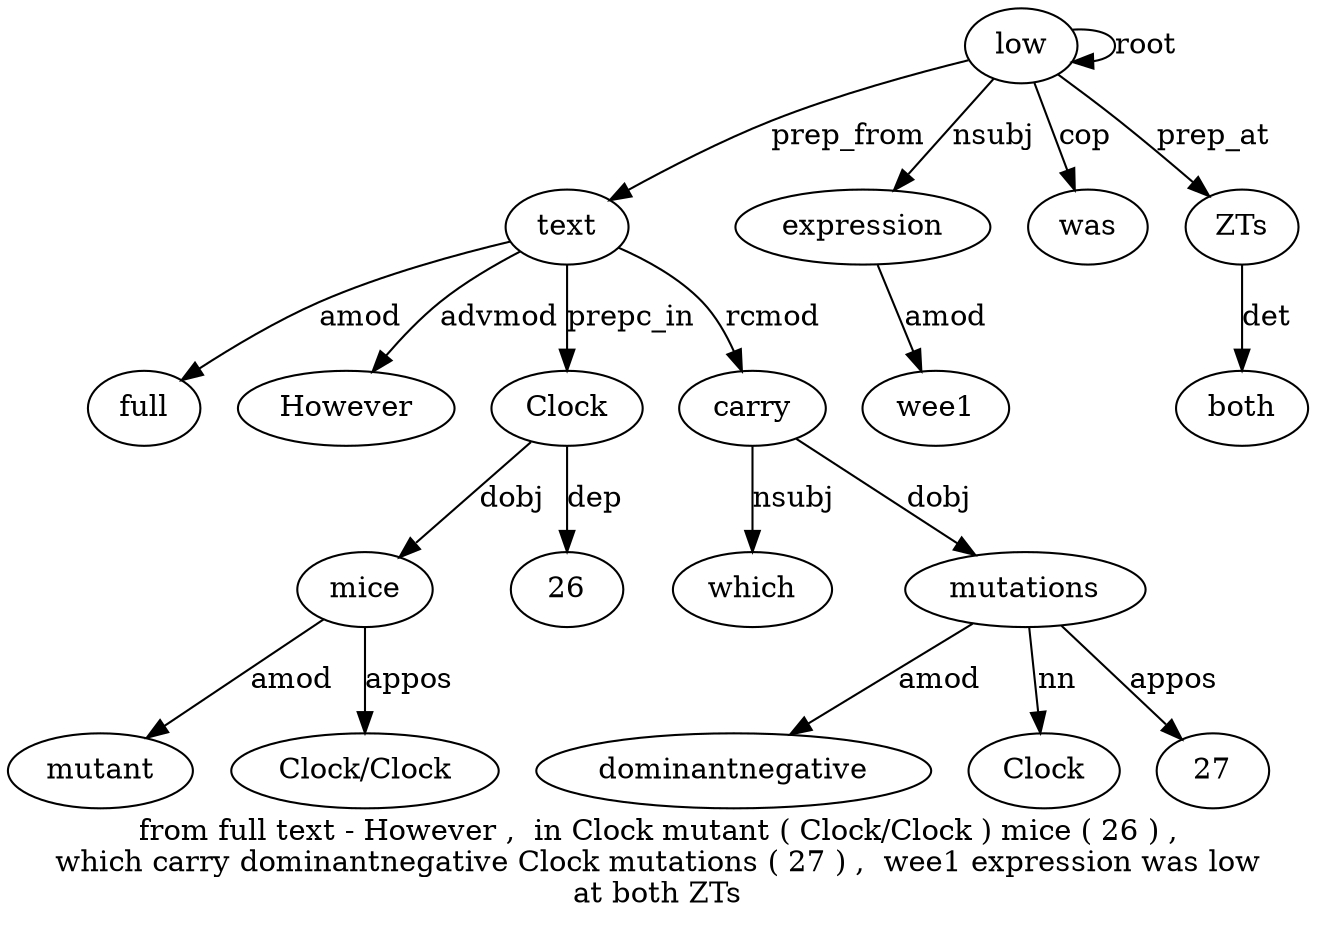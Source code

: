 digraph "from full text - However ,  in Clock mutant ( Clock/Clock ) mice ( 26 ) ,  which carry dominantnegative Clock mutations ( 27 ) ,  wee1 expression was low at both ZTs" {
label="from full text - However ,  in Clock mutant ( Clock/Clock ) mice ( 26 ) ,
which carry dominantnegative Clock mutations ( 27 ) ,  wee1 expression was low
at both ZTs";
text3 [style=filled, fillcolor=white, label=text];
full2 [style=filled, fillcolor=white, label=full];
text3 -> full2  [label=amod];
low30 [style=filled, fillcolor=white, label=low];
low30 -> text3  [label=prep_from];
However5 [style=filled, fillcolor=white, label=However];
text3 -> However5  [label=advmod];
Clock8 [style=filled, fillcolor=white, label=Clock];
text3 -> Clock8  [label=prepc_in];
mice13 [style=filled, fillcolor=white, label=mice];
mutant9 [style=filled, fillcolor=white, label=mutant];
mice13 -> mutant9  [label=amod];
"Clock/Clock11" [style=filled, fillcolor=white, label="Clock/Clock"];
mice13 -> "Clock/Clock11"  [label=appos];
Clock8 -> mice13  [label=dobj];
2615 [style=filled, fillcolor=white, label=26];
Clock8 -> 2615  [label=dep];
carry19 [style=filled, fillcolor=white, label=carry];
which18 [style=filled, fillcolor=white, label=which];
carry19 -> which18  [label=nsubj];
text3 -> carry19  [label=rcmod];
mutations22 [style=filled, fillcolor=white, label=mutations];
dominantnegative20 [style=filled, fillcolor=white, label=dominantnegative];
mutations22 -> dominantnegative20  [label=amod];
Clock21 [style=filled, fillcolor=white, label=Clock];
mutations22 -> Clock21  [label=nn];
carry19 -> mutations22  [label=dobj];
2724 [style=filled, fillcolor=white, label=27];
mutations22 -> 2724  [label=appos];
expression28 [style=filled, fillcolor=white, label=expression];
wee127 [style=filled, fillcolor=white, label=wee1];
expression28 -> wee127  [label=amod];
low30 -> expression28  [label=nsubj];
was29 [style=filled, fillcolor=white, label=was];
low30 -> was29  [label=cop];
low30 -> low30  [label=root];
ZTs33 [style=filled, fillcolor=white, label=ZTs];
both32 [style=filled, fillcolor=white, label=both];
ZTs33 -> both32  [label=det];
low30 -> ZTs33  [label=prep_at];
}
